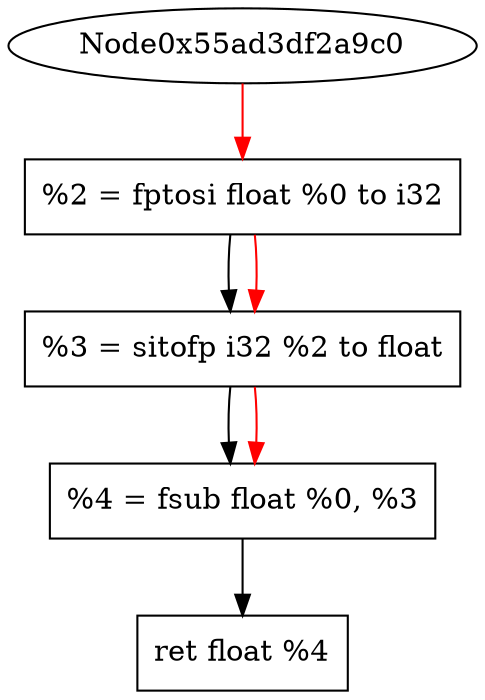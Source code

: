 digraph "DFG for '_Z15truncate_numberf' function" {
 Node0x55ad3df2a950[shape=record, label="  %2 = fptosi float %0 to i32"];
 Node0x55ad3df2aa30[shape=record, label="  %3 = sitofp i32 %2 to float"];
 Node0x55ad3df2ab50[shape=record, label="  %4 = fsub float %0, %3"];
 Node0x55ad3df2ac50[shape=record, label="  ret float %4"];
 Node0x55ad3df2a950 -> Node0x55ad3df2aa30
 Node0x55ad3df2aa30 -> Node0x55ad3df2ab50
 Node0x55ad3df2ab50 -> Node0x55ad3df2ac50
edge [color=red]
 Node0x55ad3df2a9c0 -> Node0x55ad3df2a950
 Node0x55ad3df2a950 -> Node0x55ad3df2aa30
 Node0x55ad3df2aa30 -> Node0x55ad3df2ab50
}